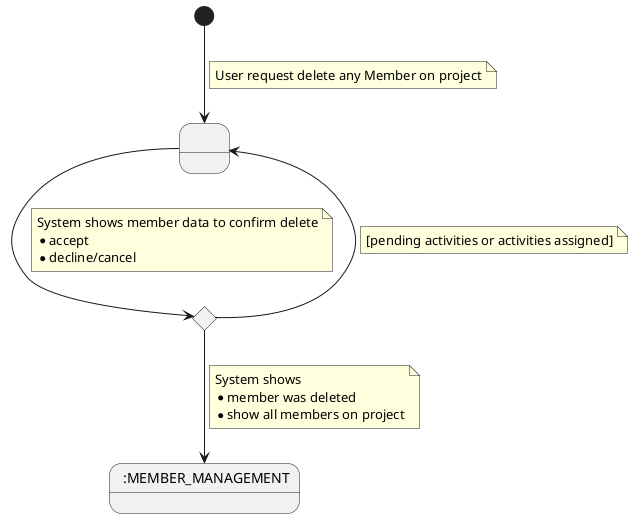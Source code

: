 @startuml

state 1 as " "
state 3 <<choice>>
state 6 as " :MEMBER_MANAGEMENT"

[*] --> 1
note on link
    User request delete any Member on project
end note
1 --> 3
note on link
    System shows member data to confirm delete
    * accept
    * decline/cancel
end note
3 --> 1
note on link
[pending activities or activities assigned]
end note
3 --> 6
note on link
System shows
* member was deleted
* show all members on project
end note
@enduml
